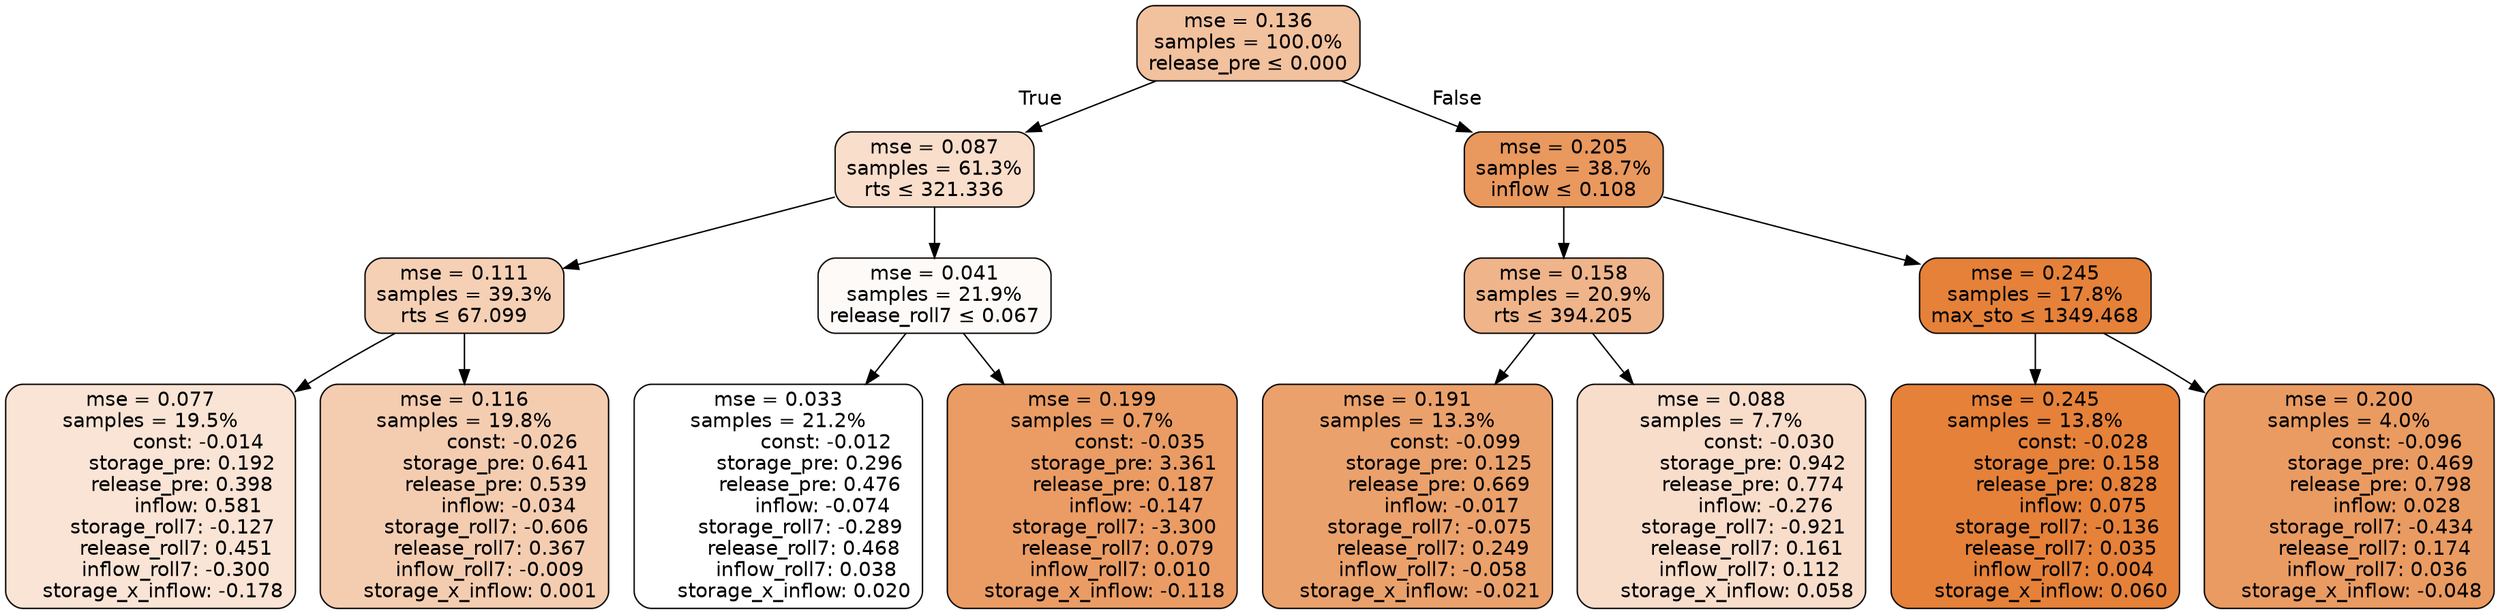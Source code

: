 digraph tree {
bgcolor="transparent"
node [shape=rectangle, style="filled, rounded", color="black", fontname=helvetica] ;
edge [fontname=helvetica] ;
	"0" [label="mse = 0.136
samples = 100.0%
release_pre &le; 0.000", fillcolor="#f2c19e"]
	"1" [label="mse = 0.087
samples = 61.3%
rts &le; 321.336", fillcolor="#f8decb"]
	"2" [label="mse = 0.111
samples = 39.3%
rts &le; 67.099", fillcolor="#f5d0b5"]
	"3" [label="mse = 0.077
samples = 19.5%
               const: -0.014
          storage_pre: 0.192
          release_pre: 0.398
               inflow: 0.581
       storage_roll7: -0.127
        release_roll7: 0.451
        inflow_roll7: -0.300
    storage_x_inflow: -0.178", fillcolor="#f9e4d5"]
	"4" [label="mse = 0.116
samples = 19.8%
               const: -0.026
          storage_pre: 0.641
          release_pre: 0.539
              inflow: -0.034
       storage_roll7: -0.606
        release_roll7: 0.367
        inflow_roll7: -0.009
     storage_x_inflow: 0.001", fillcolor="#f4cdb1"]
	"5" [label="mse = 0.041
samples = 21.9%
release_roll7 &le; 0.067", fillcolor="#fefaf7"]
	"6" [label="mse = 0.033
samples = 21.2%
               const: -0.012
          storage_pre: 0.296
          release_pre: 0.476
              inflow: -0.074
       storage_roll7: -0.289
        release_roll7: 0.468
         inflow_roll7: 0.038
     storage_x_inflow: 0.020", fillcolor="#ffffff"]
	"7" [label="mse = 0.199
samples = 0.7%
               const: -0.035
          storage_pre: 3.361
          release_pre: 0.187
              inflow: -0.147
       storage_roll7: -3.300
        release_roll7: 0.079
         inflow_roll7: 0.010
    storage_x_inflow: -0.118", fillcolor="#ea9c64"]
	"8" [label="mse = 0.205
samples = 38.7%
inflow &le; 0.108", fillcolor="#e9985e"]
	"9" [label="mse = 0.158
samples = 20.9%
rts &le; 394.205", fillcolor="#efb48a"]
	"10" [label="mse = 0.191
samples = 13.3%
               const: -0.099
          storage_pre: 0.125
          release_pre: 0.669
              inflow: -0.017
       storage_roll7: -0.075
        release_roll7: 0.249
        inflow_roll7: -0.058
    storage_x_inflow: -0.021", fillcolor="#eba16b"]
	"11" [label="mse = 0.088
samples = 7.7%
               const: -0.030
          storage_pre: 0.942
          release_pre: 0.774
              inflow: -0.276
       storage_roll7: -0.921
        release_roll7: 0.161
         inflow_roll7: 0.112
     storage_x_inflow: 0.058", fillcolor="#f8ddcb"]
	"12" [label="mse = 0.245
samples = 17.8%
max_sto &le; 1349.468", fillcolor="#e58139"]
	"13" [label="mse = 0.245
samples = 13.8%
               const: -0.028
          storage_pre: 0.158
          release_pre: 0.828
               inflow: 0.075
       storage_roll7: -0.136
        release_roll7: 0.035
         inflow_roll7: 0.004
     storage_x_inflow: 0.060", fillcolor="#e58139"]
	"14" [label="mse = 0.200
samples = 4.0%
               const: -0.096
          storage_pre: 0.469
          release_pre: 0.798
               inflow: 0.028
       storage_roll7: -0.434
        release_roll7: 0.174
         inflow_roll7: 0.036
    storage_x_inflow: -0.048", fillcolor="#ea9b62"]

	"0" -> "1" [labeldistance=2.5, labelangle=45, headlabel="True"]
	"1" -> "2"
	"2" -> "3"
	"2" -> "4"
	"1" -> "5"
	"5" -> "6"
	"5" -> "7"
	"0" -> "8" [labeldistance=2.5, labelangle=-45, headlabel="False"]
	"8" -> "9"
	"9" -> "10"
	"9" -> "11"
	"8" -> "12"
	"12" -> "13"
	"12" -> "14"
}